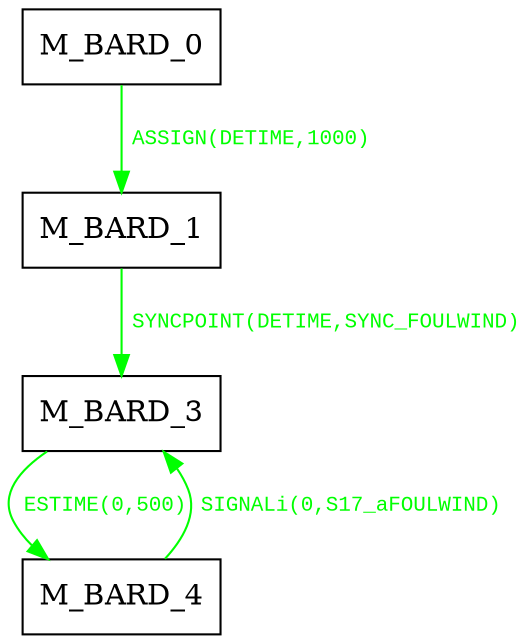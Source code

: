digraph {
 node [shape=record];
"M_BARD_0" -> "M_BARD_1"[color=green, fontcolor=green, label=< <font face="Courier New" point-size="10">
ASSIGN(DETIME,1000)<br/>
</font>>];
"M_BARD_1" -> "M_BARD_3"[color=green, fontcolor=green, label=< <font face="Courier New" point-size="10">
SYNCPOINT(DETIME,SYNC_FOULWIND)<br/>
</font>>];
"M_BARD_3" -> "M_BARD_4"[color=green, fontcolor=green, label=< <font face="Courier New" point-size="10">
ESTIME(0,500)<br/>
</font>>];
"M_BARD_4" -> "M_BARD_3"[color=green, fontcolor=green, label=< <font face="Courier New" point-size="10">
SIGNALi(0,S17_aFOULWIND)<br/>
</font>>];
}
